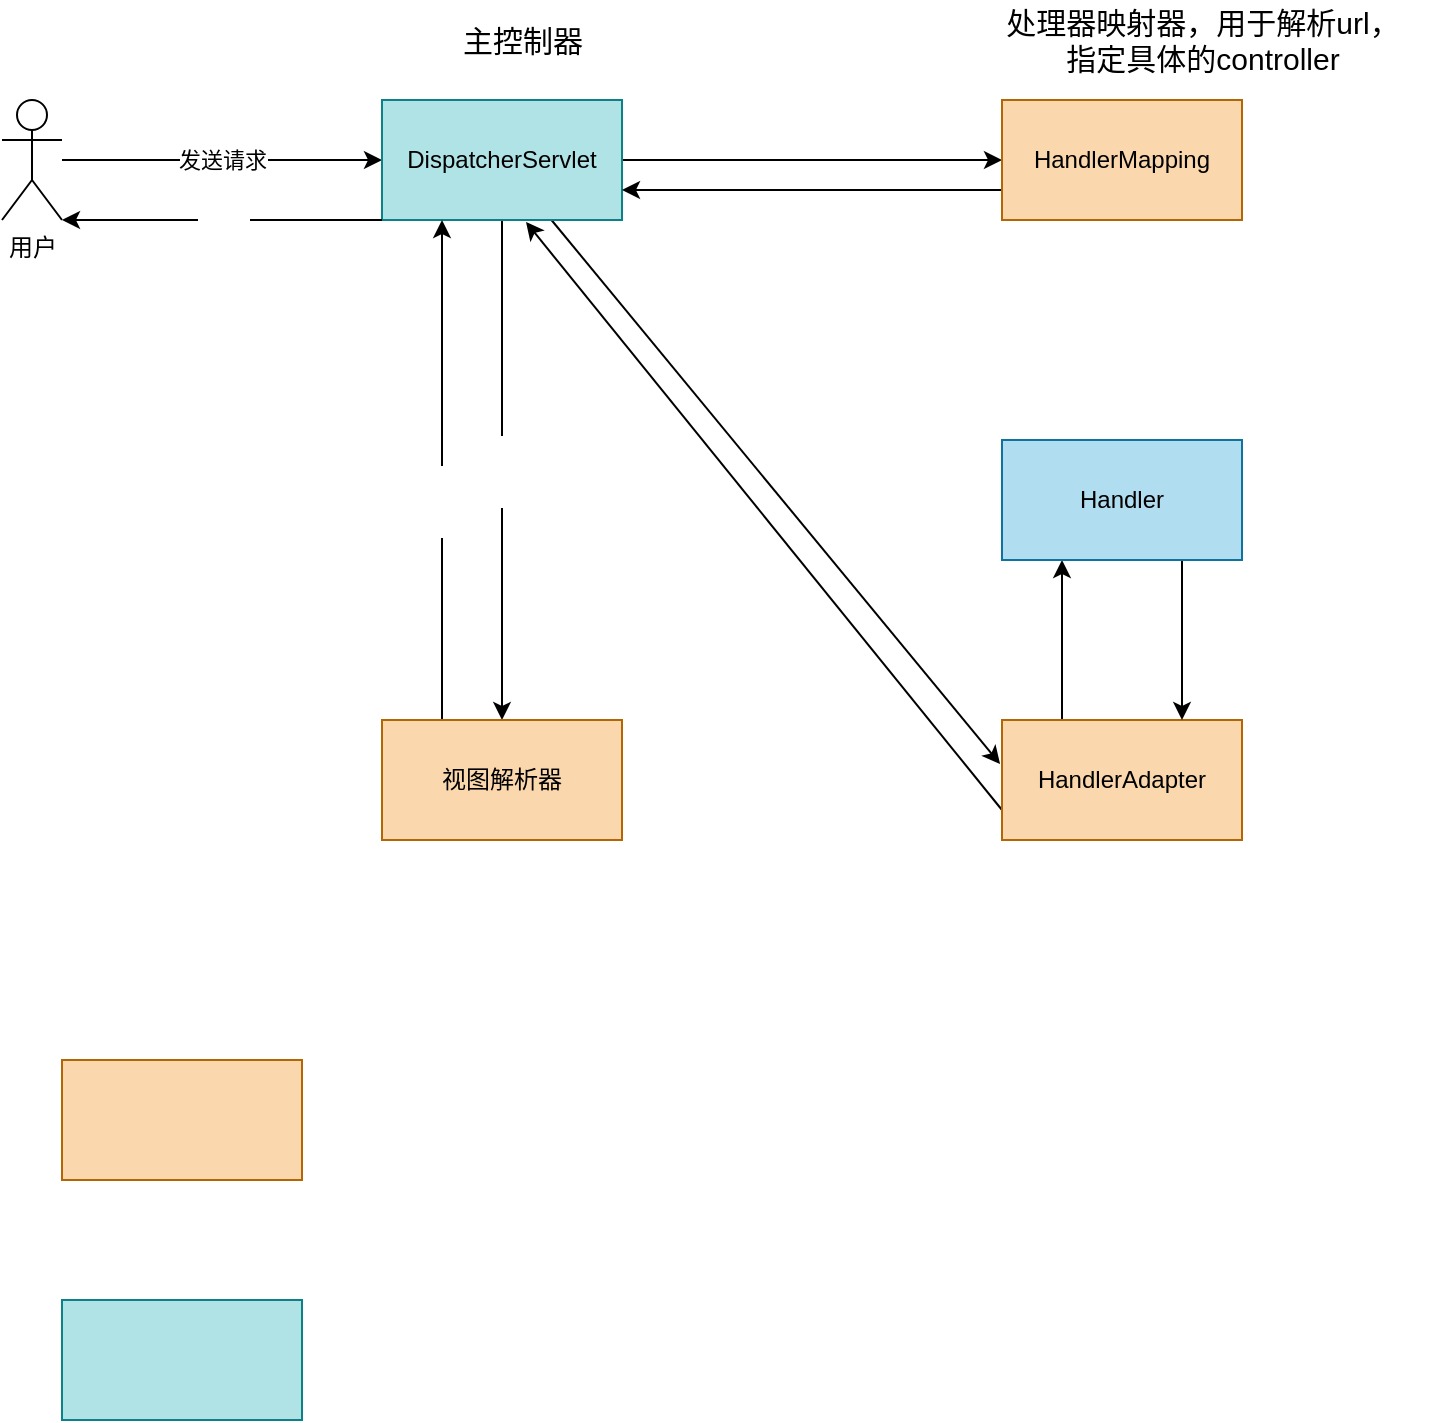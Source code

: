 <mxfile>
    <diagram id="WDAefB3sCD8mwNiApr1P" name="第 1 页">
        <mxGraphModel dx="1374" dy="790" grid="1" gridSize="10" guides="1" tooltips="1" connect="1" arrows="1" fold="1" page="1" pageScale="1" pageWidth="827" pageHeight="1169" math="0" shadow="0">
            <root>
                <mxCell id="0"/>
                <mxCell id="1" parent="0"/>
                <mxCell id="6" value="发送请求" style="edgeStyle=none;html=1;" edge="1" parent="1" source="2" target="5">
                    <mxGeometry relative="1" as="geometry"/>
                </mxCell>
                <mxCell id="2" value="用户" style="shape=umlActor;verticalLabelPosition=bottom;verticalAlign=top;html=1;" vertex="1" parent="1">
                    <mxGeometry x="20" y="100" width="30" height="60" as="geometry"/>
                </mxCell>
                <mxCell id="9" value="" style="edgeStyle=none;html=1;fontSize=15;" edge="1" parent="1" source="5" target="8">
                    <mxGeometry relative="1" as="geometry"/>
                </mxCell>
                <mxCell id="14" value="" style="edgeStyle=none;html=1;fontSize=15;entryX=-0.008;entryY=0.367;entryDx=0;entryDy=0;entryPerimeter=0;" edge="1" parent="1" source="5" target="13">
                    <mxGeometry relative="1" as="geometry"/>
                </mxCell>
                <mxCell id="25" value="&lt;font style=&quot;font-size: 12px&quot;&gt;请求解析&lt;br&gt;视图&lt;/font&gt;" style="edgeStyle=none;html=1;fontSize=15;fontColor=#FFFFFF;" edge="1" parent="1" source="5" target="24">
                    <mxGeometry relative="1" as="geometry"/>
                </mxCell>
                <mxCell id="5" value="DispatcherServlet" style="whiteSpace=wrap;html=1;verticalAlign=middle;fillColor=#b0e3e6;strokeColor=#0e8088;fontColor=#000000;" vertex="1" parent="1">
                    <mxGeometry x="210" y="100" width="120" height="60" as="geometry"/>
                </mxCell>
                <mxCell id="7" value="&lt;font style=&quot;font-size: 15px&quot;&gt;主控制器&lt;/font&gt;" style="text;html=1;align=center;verticalAlign=middle;resizable=0;points=[];autosize=1;strokeColor=none;fillColor=none;" vertex="1" parent="1">
                    <mxGeometry x="240" y="60" width="80" height="20" as="geometry"/>
                </mxCell>
                <mxCell id="12" style="edgeStyle=none;html=1;entryX=1;entryY=0.75;entryDx=0;entryDy=0;fontSize=15;exitX=0;exitY=0.75;exitDx=0;exitDy=0;" edge="1" parent="1" source="8" target="5">
                    <mxGeometry relative="1" as="geometry"/>
                </mxCell>
                <mxCell id="8" value="HandlerMapping" style="whiteSpace=wrap;html=1;verticalAlign=middle;fillColor=#fad7ac;strokeColor=#b46504;fontColor=#000000;" vertex="1" parent="1">
                    <mxGeometry x="520" y="100" width="120" height="60" as="geometry"/>
                </mxCell>
                <mxCell id="10" value="处理器映射器，用于解析url，&lt;br&gt;指定具体的controller" style="text;html=1;align=center;verticalAlign=middle;resizable=0;points=[];autosize=1;strokeColor=none;fillColor=none;fontSize=15;" vertex="1" parent="1">
                    <mxGeometry x="515" y="50" width="210" height="40" as="geometry"/>
                </mxCell>
                <mxCell id="17" value="" style="edgeStyle=none;html=1;fontSize=15;fontColor=#FFFFFF;entryX=0.25;entryY=1;entryDx=0;entryDy=0;exitX=0.25;exitY=0;exitDx=0;exitDy=0;" edge="1" parent="1" source="13" target="16">
                    <mxGeometry relative="1" as="geometry"/>
                </mxCell>
                <mxCell id="20" style="edgeStyle=none;html=1;entryX=0.6;entryY=1.017;entryDx=0;entryDy=0;fontSize=15;fontColor=#FFFFFF;exitX=0;exitY=0.75;exitDx=0;exitDy=0;entryPerimeter=0;" edge="1" parent="1" source="13" target="5">
                    <mxGeometry relative="1" as="geometry"/>
                </mxCell>
                <mxCell id="13" value="HandlerAdapter" style="whiteSpace=wrap;html=1;verticalAlign=middle;fillColor=#fad7ac;strokeColor=#b46504;fontColor=#000000;" vertex="1" parent="1">
                    <mxGeometry x="520" y="410" width="120" height="60" as="geometry"/>
                </mxCell>
                <mxCell id="15" value="&lt;font color=&quot;#ffffff&quot;&gt;处理器适配器，用于通过&lt;br&gt;参数类型指定具体的处理器进行处理具体业务&lt;br&gt;&lt;/font&gt;" style="text;html=1;align=center;verticalAlign=middle;resizable=0;points=[];autosize=1;strokeColor=none;fillColor=none;fontSize=15;fontColor=#000000;" vertex="1" parent="1">
                    <mxGeometry x="405" y="500" width="320" height="40" as="geometry"/>
                </mxCell>
                <mxCell id="18" style="edgeStyle=none;html=1;entryX=0.75;entryY=0;entryDx=0;entryDy=0;fontSize=15;fontColor=#000000;exitX=0.75;exitY=1;exitDx=0;exitDy=0;" edge="1" parent="1" source="16" target="13">
                    <mxGeometry relative="1" as="geometry"/>
                </mxCell>
                <mxCell id="16" value="Handler" style="whiteSpace=wrap;html=1;verticalAlign=middle;fillColor=#b1ddf0;strokeColor=#10739e;fontColor=#000000;" vertex="1" parent="1">
                    <mxGeometry x="520" y="270" width="120" height="60" as="geometry"/>
                </mxCell>
                <mxCell id="19" value="&lt;font color=&quot;#ffffff&quot;&gt;Model AndView&lt;/font&gt;" style="text;html=1;align=center;verticalAlign=middle;resizable=0;points=[];autosize=1;strokeColor=none;fillColor=none;fontSize=15;fontColor=#000000;" vertex="1" parent="1">
                    <mxGeometry x="620" y="360" width="120" height="20" as="geometry"/>
                </mxCell>
                <mxCell id="21" value="返回处理器执行链" style="text;html=1;align=center;verticalAlign=middle;resizable=0;points=[];autosize=1;strokeColor=none;fillColor=none;fontSize=15;fontColor=#FFFFFF;" vertex="1" parent="1">
                    <mxGeometry x="350" y="160" width="140" height="20" as="geometry"/>
                </mxCell>
                <mxCell id="22" value="返回&lt;br&gt;Model And View" style="text;html=1;align=center;verticalAlign=middle;resizable=0;points=[];autosize=1;strokeColor=none;fillColor=none;fontSize=15;fontColor=#FFFFFF;rotation=50;" vertex="1" parent="1">
                    <mxGeometry x="310" y="300" width="120" height="40" as="geometry"/>
                </mxCell>
                <mxCell id="23" value="请求handler" style="text;html=1;align=center;verticalAlign=middle;resizable=0;points=[];autosize=1;strokeColor=none;fillColor=none;fontSize=15;fontColor=#FFFFFF;rotation=50;" vertex="1" parent="1">
                    <mxGeometry x="370" y="270" width="100" height="20" as="geometry"/>
                </mxCell>
                <mxCell id="26" value="&lt;font style=&quot;font-size: 13px&quot;&gt;返&lt;/font&gt;&lt;font style=&quot;font-size: 13px&quot;&gt;回&lt;br&gt;View&lt;/font&gt;" style="edgeStyle=none;html=1;fontSize=15;fontColor=#FFFFFF;entryX=0.25;entryY=1;entryDx=0;entryDy=0;exitX=0.25;exitY=0;exitDx=0;exitDy=0;" edge="1" parent="1" source="24" target="5">
                    <mxGeometry x="-0.12" y="10" relative="1" as="geometry">
                        <mxPoint as="offset"/>
                    </mxGeometry>
                </mxCell>
                <mxCell id="24" value="视图解析器" style="whiteSpace=wrap;html=1;verticalAlign=middle;fillColor=#fad7ac;strokeColor=#b46504;fontColor=#000000;" vertex="1" parent="1">
                    <mxGeometry x="210" y="410" width="120" height="60" as="geometry"/>
                </mxCell>
                <mxCell id="27" value="返回" style="endArrow=classic;html=1;fontSize=13;fontColor=#FFFFFF;exitX=0;exitY=1;exitDx=0;exitDy=0;entryX=1;entryY=1;entryDx=0;entryDy=0;entryPerimeter=0;" edge="1" parent="1" source="5" target="2">
                    <mxGeometry width="50" height="50" relative="1" as="geometry">
                        <mxPoint x="90" y="260" as="sourcePoint"/>
                        <mxPoint x="140" y="210" as="targetPoint"/>
                    </mxGeometry>
                </mxCell>
                <mxCell id="28" value="" style="rounded=0;whiteSpace=wrap;html=1;fontSize=13;fillColor=#fad7ac;strokeColor=#b46504;" vertex="1" parent="1">
                    <mxGeometry x="50" y="580" width="120" height="60" as="geometry"/>
                </mxCell>
                <mxCell id="29" value="四大组件" style="text;html=1;align=center;verticalAlign=middle;resizable=0;points=[];autosize=1;strokeColor=none;fillColor=none;fontSize=13;fontColor=#FFFFFF;" vertex="1" parent="1">
                    <mxGeometry x="185" y="600" width="70" height="20" as="geometry"/>
                </mxCell>
                <mxCell id="30" value="" style="whiteSpace=wrap;html=1;verticalAlign=middle;fillColor=#b0e3e6;strokeColor=#0e8088;fontColor=#000000;" vertex="1" parent="1">
                    <mxGeometry x="50" y="700" width="120" height="60" as="geometry"/>
                </mxCell>
                <mxCell id="31" value="核心组件" style="text;html=1;align=center;verticalAlign=middle;resizable=0;points=[];autosize=1;strokeColor=none;fillColor=none;fontSize=13;fontColor=#FFFFFF;" vertex="1" parent="1">
                    <mxGeometry x="185" y="720" width="70" height="20" as="geometry"/>
                </mxCell>
            </root>
        </mxGraphModel>
    </diagram>
</mxfile>